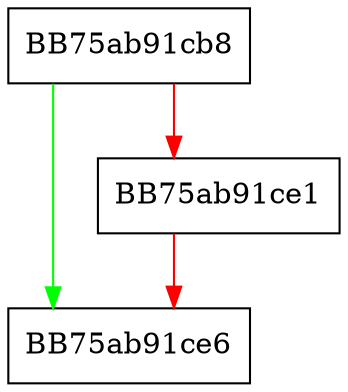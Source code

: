 digraph SetFrameUrl {
  node [shape="box"];
  graph [splines=ortho];
  BB75ab91cb8 -> BB75ab91ce6 [color="green"];
  BB75ab91cb8 -> BB75ab91ce1 [color="red"];
  BB75ab91ce1 -> BB75ab91ce6 [color="red"];
}